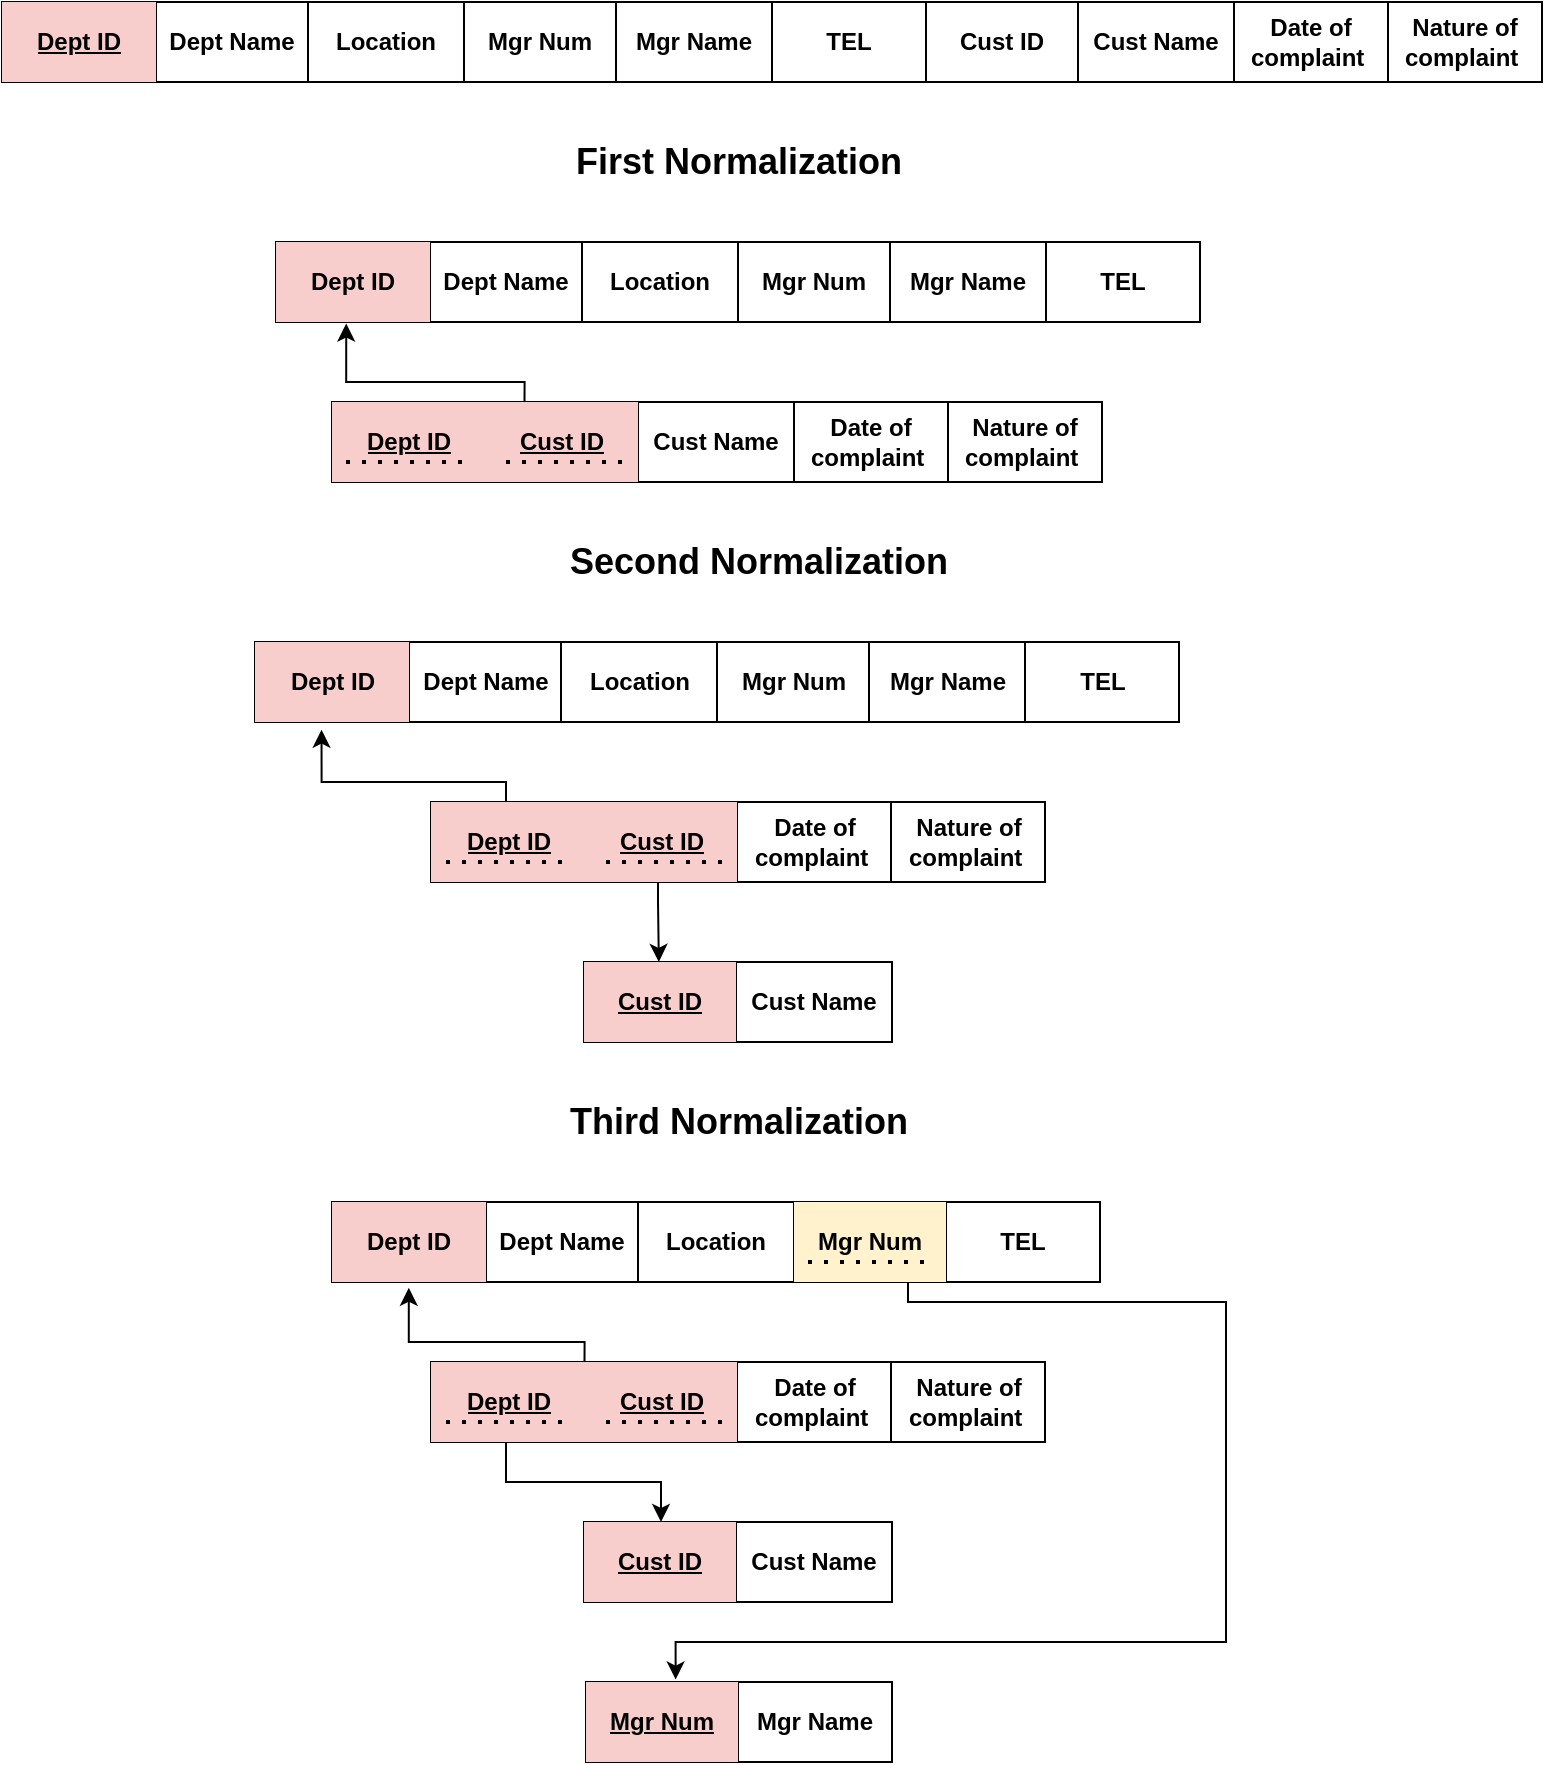 <mxfile version="20.5.3" type="device"><diagram id="l2zTbTJKNdIKeKpT6c8H" name="Page-1"><mxGraphModel dx="1221" dy="575" grid="1" gridSize="10" guides="1" tooltips="1" connect="1" arrows="1" fold="1" page="1" pageScale="1" pageWidth="827" pageHeight="1169" math="0" shadow="0"><root><mxCell id="0"/><mxCell id="1" parent="0"/><mxCell id="0zAYKXzKc67VauH223tu-1" value="" style="shape=table;html=1;whiteSpace=wrap;startSize=0;container=1;collapsible=0;childLayout=tableLayout;rounded=0;fontStyle=1" vertex="1" parent="1"><mxGeometry x="28" y="80" width="770" height="40" as="geometry"/></mxCell><mxCell id="0zAYKXzKc67VauH223tu-2" value="" style="shape=tableRow;horizontal=0;startSize=0;swimlaneHead=0;swimlaneBody=0;top=0;left=0;bottom=0;right=0;collapsible=0;dropTarget=0;fillColor=none;points=[[0,0.5],[1,0.5]];portConstraint=eastwest;rounded=0;" vertex="1" parent="0zAYKXzKc67VauH223tu-1"><mxGeometry width="770" height="40" as="geometry"/></mxCell><mxCell id="0zAYKXzKc67VauH223tu-3" value="&lt;u&gt;Dept ID&lt;/u&gt;" style="shape=partialRectangle;html=1;whiteSpace=wrap;connectable=0;fillColor=#f8cecc;top=0;left=0;bottom=0;right=0;overflow=hidden;rounded=0;strokeColor=#b85450;fontStyle=1" vertex="1" parent="0zAYKXzKc67VauH223tu-2"><mxGeometry width="77" height="40" as="geometry"><mxRectangle width="77" height="40" as="alternateBounds"/></mxGeometry></mxCell><mxCell id="0zAYKXzKc67VauH223tu-4" value="Dept Name" style="shape=partialRectangle;html=1;whiteSpace=wrap;connectable=0;fillColor=none;top=0;left=0;bottom=0;right=0;overflow=hidden;rounded=0;fontStyle=1" vertex="1" parent="0zAYKXzKc67VauH223tu-2"><mxGeometry x="77" width="76" height="40" as="geometry"><mxRectangle width="76" height="40" as="alternateBounds"/></mxGeometry></mxCell><mxCell id="0zAYKXzKc67VauH223tu-5" value="Location" style="shape=partialRectangle;html=1;whiteSpace=wrap;connectable=0;fillColor=none;top=0;left=0;bottom=0;right=0;overflow=hidden;rounded=0;fontStyle=1" vertex="1" parent="0zAYKXzKc67VauH223tu-2"><mxGeometry x="153" width="78" height="40" as="geometry"><mxRectangle width="78" height="40" as="alternateBounds"/></mxGeometry></mxCell><mxCell id="0zAYKXzKc67VauH223tu-6" value="Mgr Num" style="shape=partialRectangle;html=1;whiteSpace=wrap;connectable=0;fillColor=none;top=0;left=0;bottom=0;right=0;overflow=hidden;rounded=0;fontStyle=1" vertex="1" parent="0zAYKXzKc67VauH223tu-2"><mxGeometry x="231" width="76" height="40" as="geometry"><mxRectangle width="76" height="40" as="alternateBounds"/></mxGeometry></mxCell><mxCell id="0zAYKXzKc67VauH223tu-7" value="Mgr Name" style="shape=partialRectangle;html=1;whiteSpace=wrap;connectable=0;fillColor=none;top=0;left=0;bottom=0;right=0;overflow=hidden;rounded=0;fontStyle=1" vertex="1" parent="0zAYKXzKc67VauH223tu-2"><mxGeometry x="307" width="78" height="40" as="geometry"><mxRectangle width="78" height="40" as="alternateBounds"/></mxGeometry></mxCell><mxCell id="0zAYKXzKc67VauH223tu-9" value="TEL" style="shape=partialRectangle;html=1;whiteSpace=wrap;connectable=0;fillColor=none;top=0;left=0;bottom=0;right=0;overflow=hidden;rounded=0;fontStyle=1" vertex="1" parent="0zAYKXzKc67VauH223tu-2"><mxGeometry x="385" width="77" height="40" as="geometry"><mxRectangle width="77" height="40" as="alternateBounds"/></mxGeometry></mxCell><mxCell id="0zAYKXzKc67VauH223tu-10" value="Cust ID" style="shape=partialRectangle;html=1;whiteSpace=wrap;connectable=0;fillColor=none;top=0;left=0;bottom=0;right=0;overflow=hidden;rounded=0;fontStyle=1" vertex="1" parent="0zAYKXzKc67VauH223tu-2"><mxGeometry x="462" width="76" height="40" as="geometry"><mxRectangle width="76" height="40" as="alternateBounds"/></mxGeometry></mxCell><mxCell id="0zAYKXzKc67VauH223tu-11" value="Cust Name" style="shape=partialRectangle;html=1;whiteSpace=wrap;connectable=0;fillColor=none;top=0;left=0;bottom=0;right=0;overflow=hidden;rounded=0;fontStyle=1" vertex="1" parent="0zAYKXzKc67VauH223tu-2"><mxGeometry x="538" width="78" height="40" as="geometry"><mxRectangle width="78" height="40" as="alternateBounds"/></mxGeometry></mxCell><mxCell id="0zAYKXzKc67VauH223tu-12" value="Date of complaint&amp;nbsp;" style="shape=partialRectangle;html=1;whiteSpace=wrap;connectable=0;fillColor=none;top=0;left=0;bottom=0;right=0;overflow=hidden;rounded=0;fontStyle=1" vertex="1" parent="0zAYKXzKc67VauH223tu-2"><mxGeometry x="616" width="77" height="40" as="geometry"><mxRectangle width="77" height="40" as="alternateBounds"/></mxGeometry></mxCell><mxCell id="0zAYKXzKc67VauH223tu-13" value="&lt;b&gt;Nature of complaint&amp;nbsp;&lt;/b&gt;" style="shape=partialRectangle;html=1;whiteSpace=wrap;connectable=0;fillColor=none;top=0;left=0;bottom=0;right=0;overflow=hidden;rounded=0;" vertex="1" parent="0zAYKXzKc67VauH223tu-2"><mxGeometry x="693" width="77" height="40" as="geometry"><mxRectangle width="77" height="40" as="alternateBounds"/></mxGeometry></mxCell><mxCell id="0zAYKXzKc67VauH223tu-18" value="&lt;span&gt;&lt;font style=&quot;font-size: 18px;&quot;&gt;First Normalization&lt;/font&gt;&lt;/span&gt;" style="text;html=1;align=center;verticalAlign=middle;resizable=0;points=[];autosize=1;strokeColor=none;fillColor=none;rounded=0;fontStyle=1" vertex="1" parent="1"><mxGeometry x="301" y="140" width="190" height="40" as="geometry"/></mxCell><mxCell id="0zAYKXzKc67VauH223tu-19" value="" style="shape=table;html=1;whiteSpace=wrap;startSize=0;container=1;collapsible=0;childLayout=tableLayout;rounded=0;fontStyle=1" vertex="1" parent="1"><mxGeometry x="165" y="200" width="462" height="40" as="geometry"/></mxCell><mxCell id="0zAYKXzKc67VauH223tu-20" value="" style="shape=tableRow;horizontal=0;startSize=0;swimlaneHead=0;swimlaneBody=0;top=0;left=0;bottom=0;right=0;collapsible=0;dropTarget=0;fillColor=none;points=[[0,0.5],[1,0.5]];portConstraint=eastwest;rounded=0;fontStyle=1" vertex="1" parent="0zAYKXzKc67VauH223tu-19"><mxGeometry width="462" height="40" as="geometry"/></mxCell><mxCell id="0zAYKXzKc67VauH223tu-21" value="Dept ID" style="shape=partialRectangle;html=1;whiteSpace=wrap;connectable=0;fillColor=#f8cecc;top=0;left=0;bottom=0;right=0;overflow=hidden;rounded=0;strokeColor=#b85450;fontStyle=1" vertex="1" parent="0zAYKXzKc67VauH223tu-20"><mxGeometry width="77" height="40" as="geometry"><mxRectangle width="77" height="40" as="alternateBounds"/></mxGeometry></mxCell><mxCell id="0zAYKXzKc67VauH223tu-22" value="Dept Name" style="shape=partialRectangle;html=1;whiteSpace=wrap;connectable=0;fillColor=none;top=0;left=0;bottom=0;right=0;overflow=hidden;rounded=0;fontStyle=1" vertex="1" parent="0zAYKXzKc67VauH223tu-20"><mxGeometry x="77" width="76" height="40" as="geometry"><mxRectangle width="76" height="40" as="alternateBounds"/></mxGeometry></mxCell><mxCell id="0zAYKXzKc67VauH223tu-23" value="Location" style="shape=partialRectangle;html=1;whiteSpace=wrap;connectable=0;fillColor=none;top=0;left=0;bottom=0;right=0;overflow=hidden;rounded=0;fontStyle=1" vertex="1" parent="0zAYKXzKc67VauH223tu-20"><mxGeometry x="153" width="78" height="40" as="geometry"><mxRectangle width="78" height="40" as="alternateBounds"/></mxGeometry></mxCell><mxCell id="0zAYKXzKc67VauH223tu-24" value="Mgr Num" style="shape=partialRectangle;html=1;whiteSpace=wrap;connectable=0;fillColor=none;top=0;left=0;bottom=0;right=0;overflow=hidden;rounded=0;fontStyle=1" vertex="1" parent="0zAYKXzKc67VauH223tu-20"><mxGeometry x="231" width="76" height="40" as="geometry"><mxRectangle width="76" height="40" as="alternateBounds"/></mxGeometry></mxCell><mxCell id="0zAYKXzKc67VauH223tu-25" value="Mgr Name" style="shape=partialRectangle;html=1;whiteSpace=wrap;connectable=0;fillColor=none;top=0;left=0;bottom=0;right=0;overflow=hidden;rounded=0;fontStyle=1" vertex="1" parent="0zAYKXzKc67VauH223tu-20"><mxGeometry x="307" width="78" height="40" as="geometry"><mxRectangle width="78" height="40" as="alternateBounds"/></mxGeometry></mxCell><mxCell id="0zAYKXzKc67VauH223tu-26" value="TEL" style="shape=partialRectangle;html=1;whiteSpace=wrap;connectable=0;fillColor=none;top=0;left=0;bottom=0;right=0;overflow=hidden;rounded=0;fontStyle=1" vertex="1" parent="0zAYKXzKc67VauH223tu-20"><mxGeometry x="385" width="77" height="40" as="geometry"><mxRectangle width="77" height="40" as="alternateBounds"/></mxGeometry></mxCell><mxCell id="0zAYKXzKc67VauH223tu-119" style="edgeStyle=orthogonalEdgeStyle;rounded=0;orthogonalLoop=1;jettySize=auto;html=1;exitX=0.25;exitY=0;exitDx=0;exitDy=0;entryX=0.076;entryY=1.019;entryDx=0;entryDy=0;entryPerimeter=0;fontStyle=1" edge="1" parent="1" source="0zAYKXzKc67VauH223tu-42" target="0zAYKXzKc67VauH223tu-19"><mxGeometry relative="1" as="geometry"><Array as="points"><mxPoint x="289" y="270"/><mxPoint x="200" y="270"/></Array></mxGeometry></mxCell><mxCell id="0zAYKXzKc67VauH223tu-42" value="" style="shape=table;html=1;whiteSpace=wrap;startSize=0;container=1;collapsible=0;childLayout=tableLayout;rounded=0;fontStyle=1" vertex="1" parent="1"><mxGeometry x="193" y="280" width="385" height="40" as="geometry"/></mxCell><mxCell id="0zAYKXzKc67VauH223tu-43" value="" style="shape=tableRow;horizontal=0;startSize=0;swimlaneHead=0;swimlaneBody=0;top=0;left=0;bottom=0;right=0;collapsible=0;dropTarget=0;fillColor=none;points=[[0,0.5],[1,0.5]];portConstraint=eastwest;rounded=0;fontStyle=1" vertex="1" parent="0zAYKXzKc67VauH223tu-42"><mxGeometry width="385" height="40" as="geometry"/></mxCell><mxCell id="0zAYKXzKc67VauH223tu-44" value="&lt;u&gt;Dept ID&lt;/u&gt;" style="shape=partialRectangle;html=1;whiteSpace=wrap;connectable=0;fillColor=#f8cecc;top=0;left=0;bottom=0;right=0;overflow=hidden;rounded=0;strokeColor=#b85450;fontStyle=1" vertex="1" parent="0zAYKXzKc67VauH223tu-43"><mxGeometry width="77" height="40" as="geometry"><mxRectangle width="77" height="40" as="alternateBounds"/></mxGeometry></mxCell><mxCell id="0zAYKXzKc67VauH223tu-50" value="&lt;u&gt;Cust ID&lt;/u&gt;" style="shape=partialRectangle;html=1;whiteSpace=wrap;connectable=0;fillColor=#f8cecc;top=0;left=0;bottom=0;right=0;overflow=hidden;rounded=0;fontStyle=1;strokeColor=#b85450;" vertex="1" parent="0zAYKXzKc67VauH223tu-43"><mxGeometry x="77" width="76" height="40" as="geometry"><mxRectangle width="76" height="40" as="alternateBounds"/></mxGeometry></mxCell><mxCell id="0zAYKXzKc67VauH223tu-51" value="Cust Name" style="shape=partialRectangle;html=1;whiteSpace=wrap;connectable=0;fillColor=none;top=0;left=0;bottom=0;right=0;overflow=hidden;rounded=0;fontStyle=1" vertex="1" parent="0zAYKXzKc67VauH223tu-43"><mxGeometry x="153" width="78" height="40" as="geometry"><mxRectangle width="78" height="40" as="alternateBounds"/></mxGeometry></mxCell><mxCell id="0zAYKXzKc67VauH223tu-52" value="Date of complaint&amp;nbsp;" style="shape=partialRectangle;html=1;whiteSpace=wrap;connectable=0;fillColor=none;top=0;left=0;bottom=0;right=0;overflow=hidden;rounded=0;fontStyle=1" vertex="1" parent="0zAYKXzKc67VauH223tu-43"><mxGeometry x="231" width="77" height="40" as="geometry"><mxRectangle width="77" height="40" as="alternateBounds"/></mxGeometry></mxCell><mxCell id="0zAYKXzKc67VauH223tu-53" value="Nature of complaint&amp;nbsp;" style="shape=partialRectangle;html=1;whiteSpace=wrap;connectable=0;fillColor=none;top=0;left=0;bottom=0;right=0;overflow=hidden;rounded=0;fontStyle=1" vertex="1" parent="0zAYKXzKc67VauH223tu-43"><mxGeometry x="308" width="77" height="40" as="geometry"><mxRectangle width="77" height="40" as="alternateBounds"/></mxGeometry></mxCell><mxCell id="0zAYKXzKc67VauH223tu-54" value="" style="endArrow=none;dashed=1;html=1;dashPattern=1 3;strokeWidth=2;rounded=0;fontStyle=1" edge="1" parent="1"><mxGeometry width="50" height="50" relative="1" as="geometry"><mxPoint x="280" y="310" as="sourcePoint"/><mxPoint x="340" y="310" as="targetPoint"/></mxGeometry></mxCell><mxCell id="0zAYKXzKc67VauH223tu-56" value="" style="endArrow=none;dashed=1;html=1;dashPattern=1 3;strokeWidth=2;rounded=0;fontStyle=1" edge="1" parent="1"><mxGeometry width="50" height="50" relative="1" as="geometry"><mxPoint x="200" y="310" as="sourcePoint"/><mxPoint x="260" y="310" as="targetPoint"/></mxGeometry></mxCell><mxCell id="0zAYKXzKc67VauH223tu-57" value="&lt;span&gt;&lt;font style=&quot;font-size: 18px;&quot;&gt;Second Normalization&lt;/font&gt;&lt;/span&gt;" style="text;html=1;align=center;verticalAlign=middle;resizable=0;points=[];autosize=1;strokeColor=none;fillColor=none;rounded=0;fontStyle=1" vertex="1" parent="1"><mxGeometry x="301" y="340" width="210" height="40" as="geometry"/></mxCell><mxCell id="0zAYKXzKc67VauH223tu-58" value="" style="shape=table;html=1;whiteSpace=wrap;startSize=0;container=1;collapsible=0;childLayout=tableLayout;rounded=0;fontStyle=1" vertex="1" parent="1"><mxGeometry x="154.5" y="400" width="462" height="40" as="geometry"/></mxCell><mxCell id="0zAYKXzKc67VauH223tu-59" value="" style="shape=tableRow;horizontal=0;startSize=0;swimlaneHead=0;swimlaneBody=0;top=0;left=0;bottom=0;right=0;collapsible=0;dropTarget=0;fillColor=none;points=[[0,0.5],[1,0.5]];portConstraint=eastwest;rounded=0;fontStyle=1" vertex="1" parent="0zAYKXzKc67VauH223tu-58"><mxGeometry width="462" height="40" as="geometry"/></mxCell><mxCell id="0zAYKXzKc67VauH223tu-60" value="Dept ID" style="shape=partialRectangle;html=1;whiteSpace=wrap;connectable=0;fillColor=#f8cecc;top=0;left=0;bottom=0;right=0;overflow=hidden;rounded=0;strokeColor=#b85450;fontStyle=1" vertex="1" parent="0zAYKXzKc67VauH223tu-59"><mxGeometry width="77" height="40" as="geometry"><mxRectangle width="77" height="40" as="alternateBounds"/></mxGeometry></mxCell><mxCell id="0zAYKXzKc67VauH223tu-61" value="Dept Name" style="shape=partialRectangle;html=1;whiteSpace=wrap;connectable=0;fillColor=none;top=0;left=0;bottom=0;right=0;overflow=hidden;rounded=0;fontStyle=1" vertex="1" parent="0zAYKXzKc67VauH223tu-59"><mxGeometry x="77" width="76" height="40" as="geometry"><mxRectangle width="76" height="40" as="alternateBounds"/></mxGeometry></mxCell><mxCell id="0zAYKXzKc67VauH223tu-62" value="Location" style="shape=partialRectangle;html=1;whiteSpace=wrap;connectable=0;fillColor=none;top=0;left=0;bottom=0;right=0;overflow=hidden;rounded=0;fontStyle=1" vertex="1" parent="0zAYKXzKc67VauH223tu-59"><mxGeometry x="153" width="78" height="40" as="geometry"><mxRectangle width="78" height="40" as="alternateBounds"/></mxGeometry></mxCell><mxCell id="0zAYKXzKc67VauH223tu-63" value="Mgr Num" style="shape=partialRectangle;html=1;whiteSpace=wrap;connectable=0;fillColor=none;top=0;left=0;bottom=0;right=0;overflow=hidden;rounded=0;fontStyle=1" vertex="1" parent="0zAYKXzKc67VauH223tu-59"><mxGeometry x="231" width="76" height="40" as="geometry"><mxRectangle width="76" height="40" as="alternateBounds"/></mxGeometry></mxCell><mxCell id="0zAYKXzKc67VauH223tu-64" value="Mgr Name" style="shape=partialRectangle;html=1;whiteSpace=wrap;connectable=0;fillColor=none;top=0;left=0;bottom=0;right=0;overflow=hidden;rounded=0;fontStyle=1" vertex="1" parent="0zAYKXzKc67VauH223tu-59"><mxGeometry x="307" width="78" height="40" as="geometry"><mxRectangle width="78" height="40" as="alternateBounds"/></mxGeometry></mxCell><mxCell id="0zAYKXzKc67VauH223tu-65" value="TEL" style="shape=partialRectangle;html=1;whiteSpace=wrap;connectable=0;fillColor=none;top=0;left=0;bottom=0;right=0;overflow=hidden;rounded=0;fontStyle=1" vertex="1" parent="0zAYKXzKc67VauH223tu-59"><mxGeometry x="385" width="77" height="40" as="geometry"><mxRectangle width="77" height="40" as="alternateBounds"/></mxGeometry></mxCell><mxCell id="0zAYKXzKc67VauH223tu-120" style="edgeStyle=orthogonalEdgeStyle;rounded=0;orthogonalLoop=1;jettySize=auto;html=1;exitX=0.25;exitY=0;exitDx=0;exitDy=0;entryX=0.072;entryY=1.096;entryDx=0;entryDy=0;entryPerimeter=0;fontStyle=1" edge="1" parent="1" source="0zAYKXzKc67VauH223tu-66" target="0zAYKXzKc67VauH223tu-58"><mxGeometry relative="1" as="geometry"><Array as="points"><mxPoint x="319" y="490"/><mxPoint x="280" y="490"/><mxPoint x="280" y="470"/><mxPoint x="188" y="470"/></Array></mxGeometry></mxCell><mxCell id="0zAYKXzKc67VauH223tu-121" style="edgeStyle=orthogonalEdgeStyle;rounded=0;orthogonalLoop=1;jettySize=auto;html=1;entryX=0.243;entryY=-0.001;entryDx=0;entryDy=0;entryPerimeter=0;fontStyle=1" edge="1" parent="1" target="0zAYKXzKc67VauH223tu-74"><mxGeometry relative="1" as="geometry"><mxPoint x="356" y="520" as="sourcePoint"/><Array as="points"><mxPoint x="356" y="530"/></Array></mxGeometry></mxCell><mxCell id="0zAYKXzKc67VauH223tu-66" value="" style="shape=table;html=1;whiteSpace=wrap;startSize=0;container=1;collapsible=0;childLayout=tableLayout;rounded=0;fontStyle=1" vertex="1" parent="1"><mxGeometry x="242.5" y="480" width="307" height="40" as="geometry"/></mxCell><mxCell id="0zAYKXzKc67VauH223tu-67" value="" style="shape=tableRow;horizontal=0;startSize=0;swimlaneHead=0;swimlaneBody=0;top=0;left=0;bottom=0;right=0;collapsible=0;dropTarget=0;fillColor=none;points=[[0,0.5],[1,0.5]];portConstraint=eastwest;rounded=0;fontStyle=1" vertex="1" parent="0zAYKXzKc67VauH223tu-66"><mxGeometry width="307" height="40" as="geometry"/></mxCell><mxCell id="0zAYKXzKc67VauH223tu-68" value="&lt;u&gt;Dept ID&lt;/u&gt;" style="shape=partialRectangle;html=1;whiteSpace=wrap;connectable=0;fillColor=#f8cecc;top=0;left=0;bottom=0;right=0;overflow=hidden;rounded=0;strokeColor=#b85450;fontStyle=1" vertex="1" parent="0zAYKXzKc67VauH223tu-67"><mxGeometry width="77" height="40" as="geometry"><mxRectangle width="77" height="40" as="alternateBounds"/></mxGeometry></mxCell><mxCell id="0zAYKXzKc67VauH223tu-69" value="&lt;u&gt;Cust ID&lt;/u&gt;" style="shape=partialRectangle;html=1;whiteSpace=wrap;connectable=0;fillColor=#f8cecc;top=0;left=0;bottom=0;right=0;overflow=hidden;rounded=0;fontStyle=1;strokeColor=#b85450;" vertex="1" parent="0zAYKXzKc67VauH223tu-67"><mxGeometry x="77" width="76" height="40" as="geometry"><mxRectangle width="76" height="40" as="alternateBounds"/></mxGeometry></mxCell><mxCell id="0zAYKXzKc67VauH223tu-71" value="Date of complaint&amp;nbsp;" style="shape=partialRectangle;html=1;whiteSpace=wrap;connectable=0;fillColor=none;top=0;left=0;bottom=0;right=0;overflow=hidden;rounded=0;fontStyle=1" vertex="1" parent="0zAYKXzKc67VauH223tu-67"><mxGeometry x="153" width="77" height="40" as="geometry"><mxRectangle width="77" height="40" as="alternateBounds"/></mxGeometry></mxCell><mxCell id="0zAYKXzKc67VauH223tu-72" value="Nature of complaint&amp;nbsp;" style="shape=partialRectangle;html=1;whiteSpace=wrap;connectable=0;fillColor=none;top=0;left=0;bottom=0;right=0;overflow=hidden;rounded=0;fontStyle=1" vertex="1" parent="0zAYKXzKc67VauH223tu-67"><mxGeometry x="230" width="77" height="40" as="geometry"><mxRectangle width="77" height="40" as="alternateBounds"/></mxGeometry></mxCell><mxCell id="0zAYKXzKc67VauH223tu-73" value="" style="shape=table;html=1;whiteSpace=wrap;startSize=0;container=1;collapsible=0;childLayout=tableLayout;rounded=0;fontStyle=1" vertex="1" parent="1"><mxGeometry x="319" y="560" width="154" height="40" as="geometry"/></mxCell><mxCell id="0zAYKXzKc67VauH223tu-74" value="" style="shape=tableRow;horizontal=0;startSize=0;swimlaneHead=0;swimlaneBody=0;top=0;left=0;bottom=0;right=0;collapsible=0;dropTarget=0;fillColor=none;points=[[0,0.5],[1,0.5]];portConstraint=eastwest;rounded=0;fontStyle=1" vertex="1" parent="0zAYKXzKc67VauH223tu-73"><mxGeometry width="154" height="40" as="geometry"/></mxCell><mxCell id="0zAYKXzKc67VauH223tu-76" value="&lt;u&gt;Cust ID&lt;/u&gt;" style="shape=partialRectangle;html=1;whiteSpace=wrap;connectable=0;fillColor=#f8cecc;top=0;left=0;bottom=0;right=0;overflow=hidden;rounded=0;fontStyle=1;strokeColor=#b85450;" vertex="1" parent="0zAYKXzKc67VauH223tu-74"><mxGeometry width="76" height="40" as="geometry"><mxRectangle width="76" height="40" as="alternateBounds"/></mxGeometry></mxCell><mxCell id="0zAYKXzKc67VauH223tu-77" value="Cust Name" style="shape=partialRectangle;html=1;whiteSpace=wrap;connectable=0;fillColor=none;top=0;left=0;bottom=0;right=0;overflow=hidden;rounded=0;fontStyle=1" vertex="1" parent="0zAYKXzKc67VauH223tu-74"><mxGeometry x="76" width="78" height="40" as="geometry"><mxRectangle width="78" height="40" as="alternateBounds"/></mxGeometry></mxCell><mxCell id="0zAYKXzKc67VauH223tu-80" value="&lt;span style=&quot;font-size: 18px;&quot;&gt;&lt;b&gt;Third&amp;nbsp;&lt;/b&gt;&lt;/span&gt;&lt;b&gt;&lt;font style=&quot;font-size: 18px;&quot;&gt;Normalization&lt;/font&gt;&lt;/b&gt;" style="text;html=1;align=center;verticalAlign=middle;resizable=0;points=[];autosize=1;strokeColor=none;fillColor=none;rounded=0;" vertex="1" parent="1"><mxGeometry x="301" y="620" width="190" height="40" as="geometry"/></mxCell><mxCell id="0zAYKXzKc67VauH223tu-115" style="edgeStyle=orthogonalEdgeStyle;rounded=0;orthogonalLoop=1;jettySize=auto;html=1;exitX=0.75;exitY=1;exitDx=0;exitDy=0;entryX=0.293;entryY=-0.031;entryDx=0;entryDy=0;entryPerimeter=0;fontStyle=1" edge="1" parent="1" source="0zAYKXzKc67VauH223tu-81" target="0zAYKXzKc67VauH223tu-90"><mxGeometry relative="1" as="geometry"><Array as="points"><mxPoint x="481" y="730"/><mxPoint x="640" y="730"/><mxPoint x="640" y="900"/><mxPoint x="365" y="900"/></Array></mxGeometry></mxCell><mxCell id="0zAYKXzKc67VauH223tu-81" value="" style="shape=table;html=1;whiteSpace=wrap;startSize=0;container=1;collapsible=0;childLayout=tableLayout;rounded=0;fontStyle=1" vertex="1" parent="1"><mxGeometry x="193" y="680" width="384" height="40" as="geometry"/></mxCell><mxCell id="0zAYKXzKc67VauH223tu-82" value="" style="shape=tableRow;horizontal=0;startSize=0;swimlaneHead=0;swimlaneBody=0;top=0;left=0;bottom=0;right=0;collapsible=0;dropTarget=0;fillColor=none;points=[[0,0.5],[1,0.5]];portConstraint=eastwest;rounded=0;fontStyle=1" vertex="1" parent="0zAYKXzKc67VauH223tu-81"><mxGeometry width="384" height="40" as="geometry"/></mxCell><mxCell id="0zAYKXzKc67VauH223tu-83" value="Dept ID" style="shape=partialRectangle;html=1;whiteSpace=wrap;connectable=0;fillColor=#f8cecc;top=0;left=0;bottom=0;right=0;overflow=hidden;rounded=0;strokeColor=#b85450;fontStyle=1" vertex="1" parent="0zAYKXzKc67VauH223tu-82"><mxGeometry width="77" height="40" as="geometry"><mxRectangle width="77" height="40" as="alternateBounds"/></mxGeometry></mxCell><mxCell id="0zAYKXzKc67VauH223tu-84" value="Dept Name" style="shape=partialRectangle;html=1;whiteSpace=wrap;connectable=0;fillColor=none;top=0;left=0;bottom=0;right=0;overflow=hidden;rounded=0;fontStyle=1" vertex="1" parent="0zAYKXzKc67VauH223tu-82"><mxGeometry x="77" width="76" height="40" as="geometry"><mxRectangle width="76" height="40" as="alternateBounds"/></mxGeometry></mxCell><mxCell id="0zAYKXzKc67VauH223tu-85" value="Location" style="shape=partialRectangle;html=1;whiteSpace=wrap;connectable=0;fillColor=none;top=0;left=0;bottom=0;right=0;overflow=hidden;rounded=0;fontStyle=1" vertex="1" parent="0zAYKXzKc67VauH223tu-82"><mxGeometry x="153" width="78" height="40" as="geometry"><mxRectangle width="78" height="40" as="alternateBounds"/></mxGeometry></mxCell><mxCell id="0zAYKXzKc67VauH223tu-86" value="Mgr Num" style="shape=partialRectangle;html=1;whiteSpace=wrap;connectable=0;fillColor=#fff2cc;top=0;left=0;bottom=0;right=0;overflow=hidden;rounded=0;strokeColor=#d6b656;fontStyle=1" vertex="1" parent="0zAYKXzKc67VauH223tu-82"><mxGeometry x="231" width="76" height="40" as="geometry"><mxRectangle width="76" height="40" as="alternateBounds"/></mxGeometry></mxCell><mxCell id="0zAYKXzKc67VauH223tu-88" value="TEL" style="shape=partialRectangle;html=1;whiteSpace=wrap;connectable=0;fillColor=none;top=0;left=0;bottom=0;right=0;overflow=hidden;rounded=0;fontStyle=1" vertex="1" parent="0zAYKXzKc67VauH223tu-82"><mxGeometry x="307" width="77" height="40" as="geometry"><mxRectangle width="77" height="40" as="alternateBounds"/></mxGeometry></mxCell><mxCell id="0zAYKXzKc67VauH223tu-89" value="" style="shape=table;html=1;whiteSpace=wrap;startSize=0;container=1;collapsible=0;childLayout=tableLayout;rounded=0;fontStyle=1" vertex="1" parent="1"><mxGeometry x="320" y="920" width="153" height="40" as="geometry"/></mxCell><mxCell id="0zAYKXzKc67VauH223tu-90" value="" style="shape=tableRow;horizontal=0;startSize=0;swimlaneHead=0;swimlaneBody=0;top=0;left=0;bottom=0;right=0;collapsible=0;dropTarget=0;fillColor=none;points=[[0,0.5],[1,0.5]];portConstraint=eastwest;rounded=0;fontStyle=1" vertex="1" parent="0zAYKXzKc67VauH223tu-89"><mxGeometry width="153" height="40" as="geometry"/></mxCell><mxCell id="0zAYKXzKc67VauH223tu-94" value="Mgr Num" style="shape=partialRectangle;html=1;whiteSpace=wrap;connectable=0;fillColor=#f8cecc;top=0;left=0;bottom=0;right=0;overflow=hidden;rounded=0;strokeColor=#b85450;fontStyle=5" vertex="1" parent="0zAYKXzKc67VauH223tu-90"><mxGeometry width="76" height="40" as="geometry"><mxRectangle width="76" height="40" as="alternateBounds"/></mxGeometry></mxCell><mxCell id="0zAYKXzKc67VauH223tu-95" value="Mgr Name" style="shape=partialRectangle;html=1;whiteSpace=wrap;connectable=0;fillColor=none;top=0;left=0;bottom=0;right=0;overflow=hidden;rounded=0;fontStyle=1" vertex="1" parent="0zAYKXzKc67VauH223tu-90"><mxGeometry x="76" width="77" height="40" as="geometry"><mxRectangle width="77" height="40" as="alternateBounds"/></mxGeometry></mxCell><mxCell id="0zAYKXzKc67VauH223tu-96" value="" style="endArrow=none;dashed=1;html=1;dashPattern=1 3;strokeWidth=2;rounded=0;fontStyle=1" edge="1" parent="1"><mxGeometry width="50" height="50" relative="1" as="geometry"><mxPoint x="431" y="710" as="sourcePoint"/><mxPoint x="491" y="710" as="targetPoint"/></mxGeometry></mxCell><mxCell id="0zAYKXzKc67VauH223tu-116" style="edgeStyle=orthogonalEdgeStyle;rounded=0;orthogonalLoop=1;jettySize=auto;html=1;exitX=0.25;exitY=1;exitDx=0;exitDy=0;entryX=0.25;entryY=0;entryDx=0;entryDy=0;fontStyle=1" edge="1" parent="1" source="0zAYKXzKc67VauH223tu-97" target="0zAYKXzKc67VauH223tu-103"><mxGeometry relative="1" as="geometry"><Array as="points"><mxPoint x="280" y="800"/><mxPoint x="280" y="820"/><mxPoint x="357" y="820"/></Array></mxGeometry></mxCell><mxCell id="0zAYKXzKc67VauH223tu-117" style="edgeStyle=orthogonalEdgeStyle;rounded=0;orthogonalLoop=1;jettySize=auto;html=1;exitX=0.25;exitY=0;exitDx=0;exitDy=0;entryX=0.1;entryY=1.072;entryDx=0;entryDy=0;entryPerimeter=0;fontStyle=1" edge="1" parent="1" source="0zAYKXzKc67VauH223tu-97" target="0zAYKXzKc67VauH223tu-81"><mxGeometry relative="1" as="geometry"><Array as="points"><mxPoint x="319" y="750"/><mxPoint x="231" y="750"/></Array></mxGeometry></mxCell><mxCell id="0zAYKXzKc67VauH223tu-97" value="" style="shape=table;html=1;whiteSpace=wrap;startSize=0;container=1;collapsible=0;childLayout=tableLayout;rounded=0;fontStyle=1" vertex="1" parent="1"><mxGeometry x="242.5" y="760" width="307" height="40" as="geometry"/></mxCell><mxCell id="0zAYKXzKc67VauH223tu-98" value="" style="shape=tableRow;horizontal=0;startSize=0;swimlaneHead=0;swimlaneBody=0;top=0;left=0;bottom=0;right=0;collapsible=0;dropTarget=0;fillColor=none;points=[[0,0.5],[1,0.5]];portConstraint=eastwest;rounded=0;fontStyle=1" vertex="1" parent="0zAYKXzKc67VauH223tu-97"><mxGeometry width="307" height="40" as="geometry"/></mxCell><mxCell id="0zAYKXzKc67VauH223tu-99" value="&lt;u&gt;Dept ID&lt;/u&gt;" style="shape=partialRectangle;html=1;whiteSpace=wrap;connectable=0;fillColor=#f8cecc;top=0;left=0;bottom=0;right=0;overflow=hidden;rounded=0;strokeColor=#b85450;fontStyle=1" vertex="1" parent="0zAYKXzKc67VauH223tu-98"><mxGeometry width="77" height="40" as="geometry"><mxRectangle width="77" height="40" as="alternateBounds"/></mxGeometry></mxCell><mxCell id="0zAYKXzKc67VauH223tu-100" value="&lt;u&gt;Cust ID&lt;/u&gt;" style="shape=partialRectangle;html=1;whiteSpace=wrap;connectable=0;fillColor=#f8cecc;top=0;left=0;bottom=0;right=0;overflow=hidden;rounded=0;fontStyle=1;strokeColor=#b85450;" vertex="1" parent="0zAYKXzKc67VauH223tu-98"><mxGeometry x="77" width="76" height="40" as="geometry"><mxRectangle width="76" height="40" as="alternateBounds"/></mxGeometry></mxCell><mxCell id="0zAYKXzKc67VauH223tu-101" value="Date of complaint&amp;nbsp;" style="shape=partialRectangle;html=1;whiteSpace=wrap;connectable=0;fillColor=none;top=0;left=0;bottom=0;right=0;overflow=hidden;rounded=0;fontStyle=1" vertex="1" parent="0zAYKXzKc67VauH223tu-98"><mxGeometry x="153" width="77" height="40" as="geometry"><mxRectangle width="77" height="40" as="alternateBounds"/></mxGeometry></mxCell><mxCell id="0zAYKXzKc67VauH223tu-102" value="Nature of complaint&amp;nbsp;" style="shape=partialRectangle;html=1;whiteSpace=wrap;connectable=0;fillColor=none;top=0;left=0;bottom=0;right=0;overflow=hidden;rounded=0;fontStyle=1" vertex="1" parent="0zAYKXzKc67VauH223tu-98"><mxGeometry x="230" width="77" height="40" as="geometry"><mxRectangle width="77" height="40" as="alternateBounds"/></mxGeometry></mxCell><mxCell id="0zAYKXzKc67VauH223tu-103" value="" style="shape=table;html=1;whiteSpace=wrap;startSize=0;container=1;collapsible=0;childLayout=tableLayout;rounded=0;fontStyle=1" vertex="1" parent="1"><mxGeometry x="319" y="840" width="154" height="40" as="geometry"/></mxCell><mxCell id="0zAYKXzKc67VauH223tu-104" value="" style="shape=tableRow;horizontal=0;startSize=0;swimlaneHead=0;swimlaneBody=0;top=0;left=0;bottom=0;right=0;collapsible=0;dropTarget=0;fillColor=none;points=[[0,0.5],[1,0.5]];portConstraint=eastwest;rounded=0;fontStyle=1" vertex="1" parent="0zAYKXzKc67VauH223tu-103"><mxGeometry width="154" height="40" as="geometry"/></mxCell><mxCell id="0zAYKXzKc67VauH223tu-105" value="&lt;u&gt;Cust ID&lt;/u&gt;" style="shape=partialRectangle;html=1;whiteSpace=wrap;connectable=0;fillColor=#f8cecc;top=0;left=0;bottom=0;right=0;overflow=hidden;rounded=0;fontStyle=1;strokeColor=#b85450;" vertex="1" parent="0zAYKXzKc67VauH223tu-104"><mxGeometry width="76" height="40" as="geometry"><mxRectangle width="76" height="40" as="alternateBounds"/></mxGeometry></mxCell><mxCell id="0zAYKXzKc67VauH223tu-106" value="Cust Name" style="shape=partialRectangle;html=1;whiteSpace=wrap;connectable=0;fillColor=none;top=0;left=0;bottom=0;right=0;overflow=hidden;rounded=0;fontStyle=1" vertex="1" parent="0zAYKXzKc67VauH223tu-104"><mxGeometry x="76" width="78" height="40" as="geometry"><mxRectangle width="78" height="40" as="alternateBounds"/></mxGeometry></mxCell><mxCell id="0zAYKXzKc67VauH223tu-107" value="" style="endArrow=none;dashed=1;html=1;dashPattern=1 3;strokeWidth=2;rounded=0;fontStyle=1" edge="1" parent="1"><mxGeometry width="50" height="50" relative="1" as="geometry"><mxPoint x="250" y="790" as="sourcePoint"/><mxPoint x="310" y="790" as="targetPoint"/></mxGeometry></mxCell><mxCell id="0zAYKXzKc67VauH223tu-108" value="" style="endArrow=none;dashed=1;html=1;dashPattern=1 3;strokeWidth=2;rounded=0;fontStyle=1" edge="1" parent="1"><mxGeometry width="50" height="50" relative="1" as="geometry"><mxPoint x="330" y="790" as="sourcePoint"/><mxPoint x="390" y="790" as="targetPoint"/></mxGeometry></mxCell><mxCell id="0zAYKXzKc67VauH223tu-123" value="" style="endArrow=none;dashed=1;html=1;dashPattern=1 3;strokeWidth=2;rounded=0;fontStyle=1" edge="1" parent="1"><mxGeometry width="50" height="50" relative="1" as="geometry"><mxPoint x="250" y="510" as="sourcePoint"/><mxPoint x="310" y="510" as="targetPoint"/></mxGeometry></mxCell><mxCell id="0zAYKXzKc67VauH223tu-124" value="" style="endArrow=none;dashed=1;html=1;dashPattern=1 3;strokeWidth=2;rounded=0;fontStyle=1" edge="1" parent="1"><mxGeometry width="50" height="50" relative="1" as="geometry"><mxPoint x="330" y="510" as="sourcePoint"/><mxPoint x="390" y="510" as="targetPoint"/></mxGeometry></mxCell></root></mxGraphModel></diagram></mxfile>
